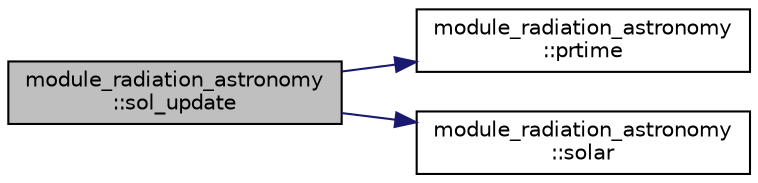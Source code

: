 digraph "module_radiation_astronomy::sol_update"
{
  edge [fontname="Helvetica",fontsize="10",labelfontname="Helvetica",labelfontsize="10"];
  node [fontname="Helvetica",fontsize="10",shape=record];
  rankdir="LR";
  Node2 [label="module_radiation_astronomy\l::sol_update",height=0.2,width=0.4,color="black", fillcolor="grey75", style="filled", fontcolor="black"];
  Node2 -> Node3 [color="midnightblue",fontsize="10",style="solid",fontname="Helvetica"];
  Node3 [label="module_radiation_astronomy\l::prtime",height=0.2,width=0.4,color="black", fillcolor="white", style="filled",URL="$group__module__radiation__astronomy.html#gaee29441c2e62c44728b10915a148cccf",tooltip="This subroutine prints out forecast date, time, and astronomy quantities. "];
  Node2 -> Node4 [color="midnightblue",fontsize="10",style="solid",fontname="Helvetica"];
  Node4 [label="module_radiation_astronomy\l::solar",height=0.2,width=0.4,color="black", fillcolor="white", style="filled",URL="$group__module__radiation__astronomy.html#ga33f3a3fbb7f232aab2a624025c991890",tooltip="This subroutine computes radius vector, declination and right ascension of sun, and equation of time..."];
}
